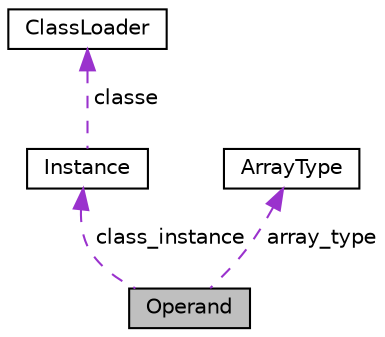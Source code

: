 digraph "Operand"
{
  edge [fontname="Helvetica",fontsize="10",labelfontname="Helvetica",labelfontsize="10"];
  node [fontname="Helvetica",fontsize="10",shape=record];
  Node1 [label="Operand",height=0.2,width=0.4,color="black", fillcolor="grey75", style="filled", fontcolor="black"];
  Node2 -> Node1 [dir="back",color="darkorchid3",fontsize="10",style="dashed",label=" class_instance" ,fontname="Helvetica"];
  Node2 [label="Instance",height=0.2,width=0.4,color="black", fillcolor="white", style="filled",URL="$struct_instance.html",tooltip="tipo que determinará o nome e o tipo de operando através do Operand class; Álém contém o método Insta..."];
  Node3 -> Node2 [dir="back",color="darkorchid3",fontsize="10",style="dashed",label=" classe" ,fontname="Helvetica"];
  Node3 [label="ClassLoader",height=0.2,width=0.4,color="black", fillcolor="white", style="filled",URL="$class_class_loader.html",tooltip="Todo funcionamento do classLoader em relação ao local de armazenamento enquanto é feito a leitura..."];
  Node4 -> Node1 [dir="back",color="darkorchid3",fontsize="10",style="dashed",label=" array_type" ,fontname="Helvetica"];
  Node4 [label="ArrayType",height=0.2,width=0.4,color="black", fillcolor="white", style="filled",URL="$struct_array_type.html",tooltip="tem como base um tipo de vetor de um tipo de struct Operand; "];
}
